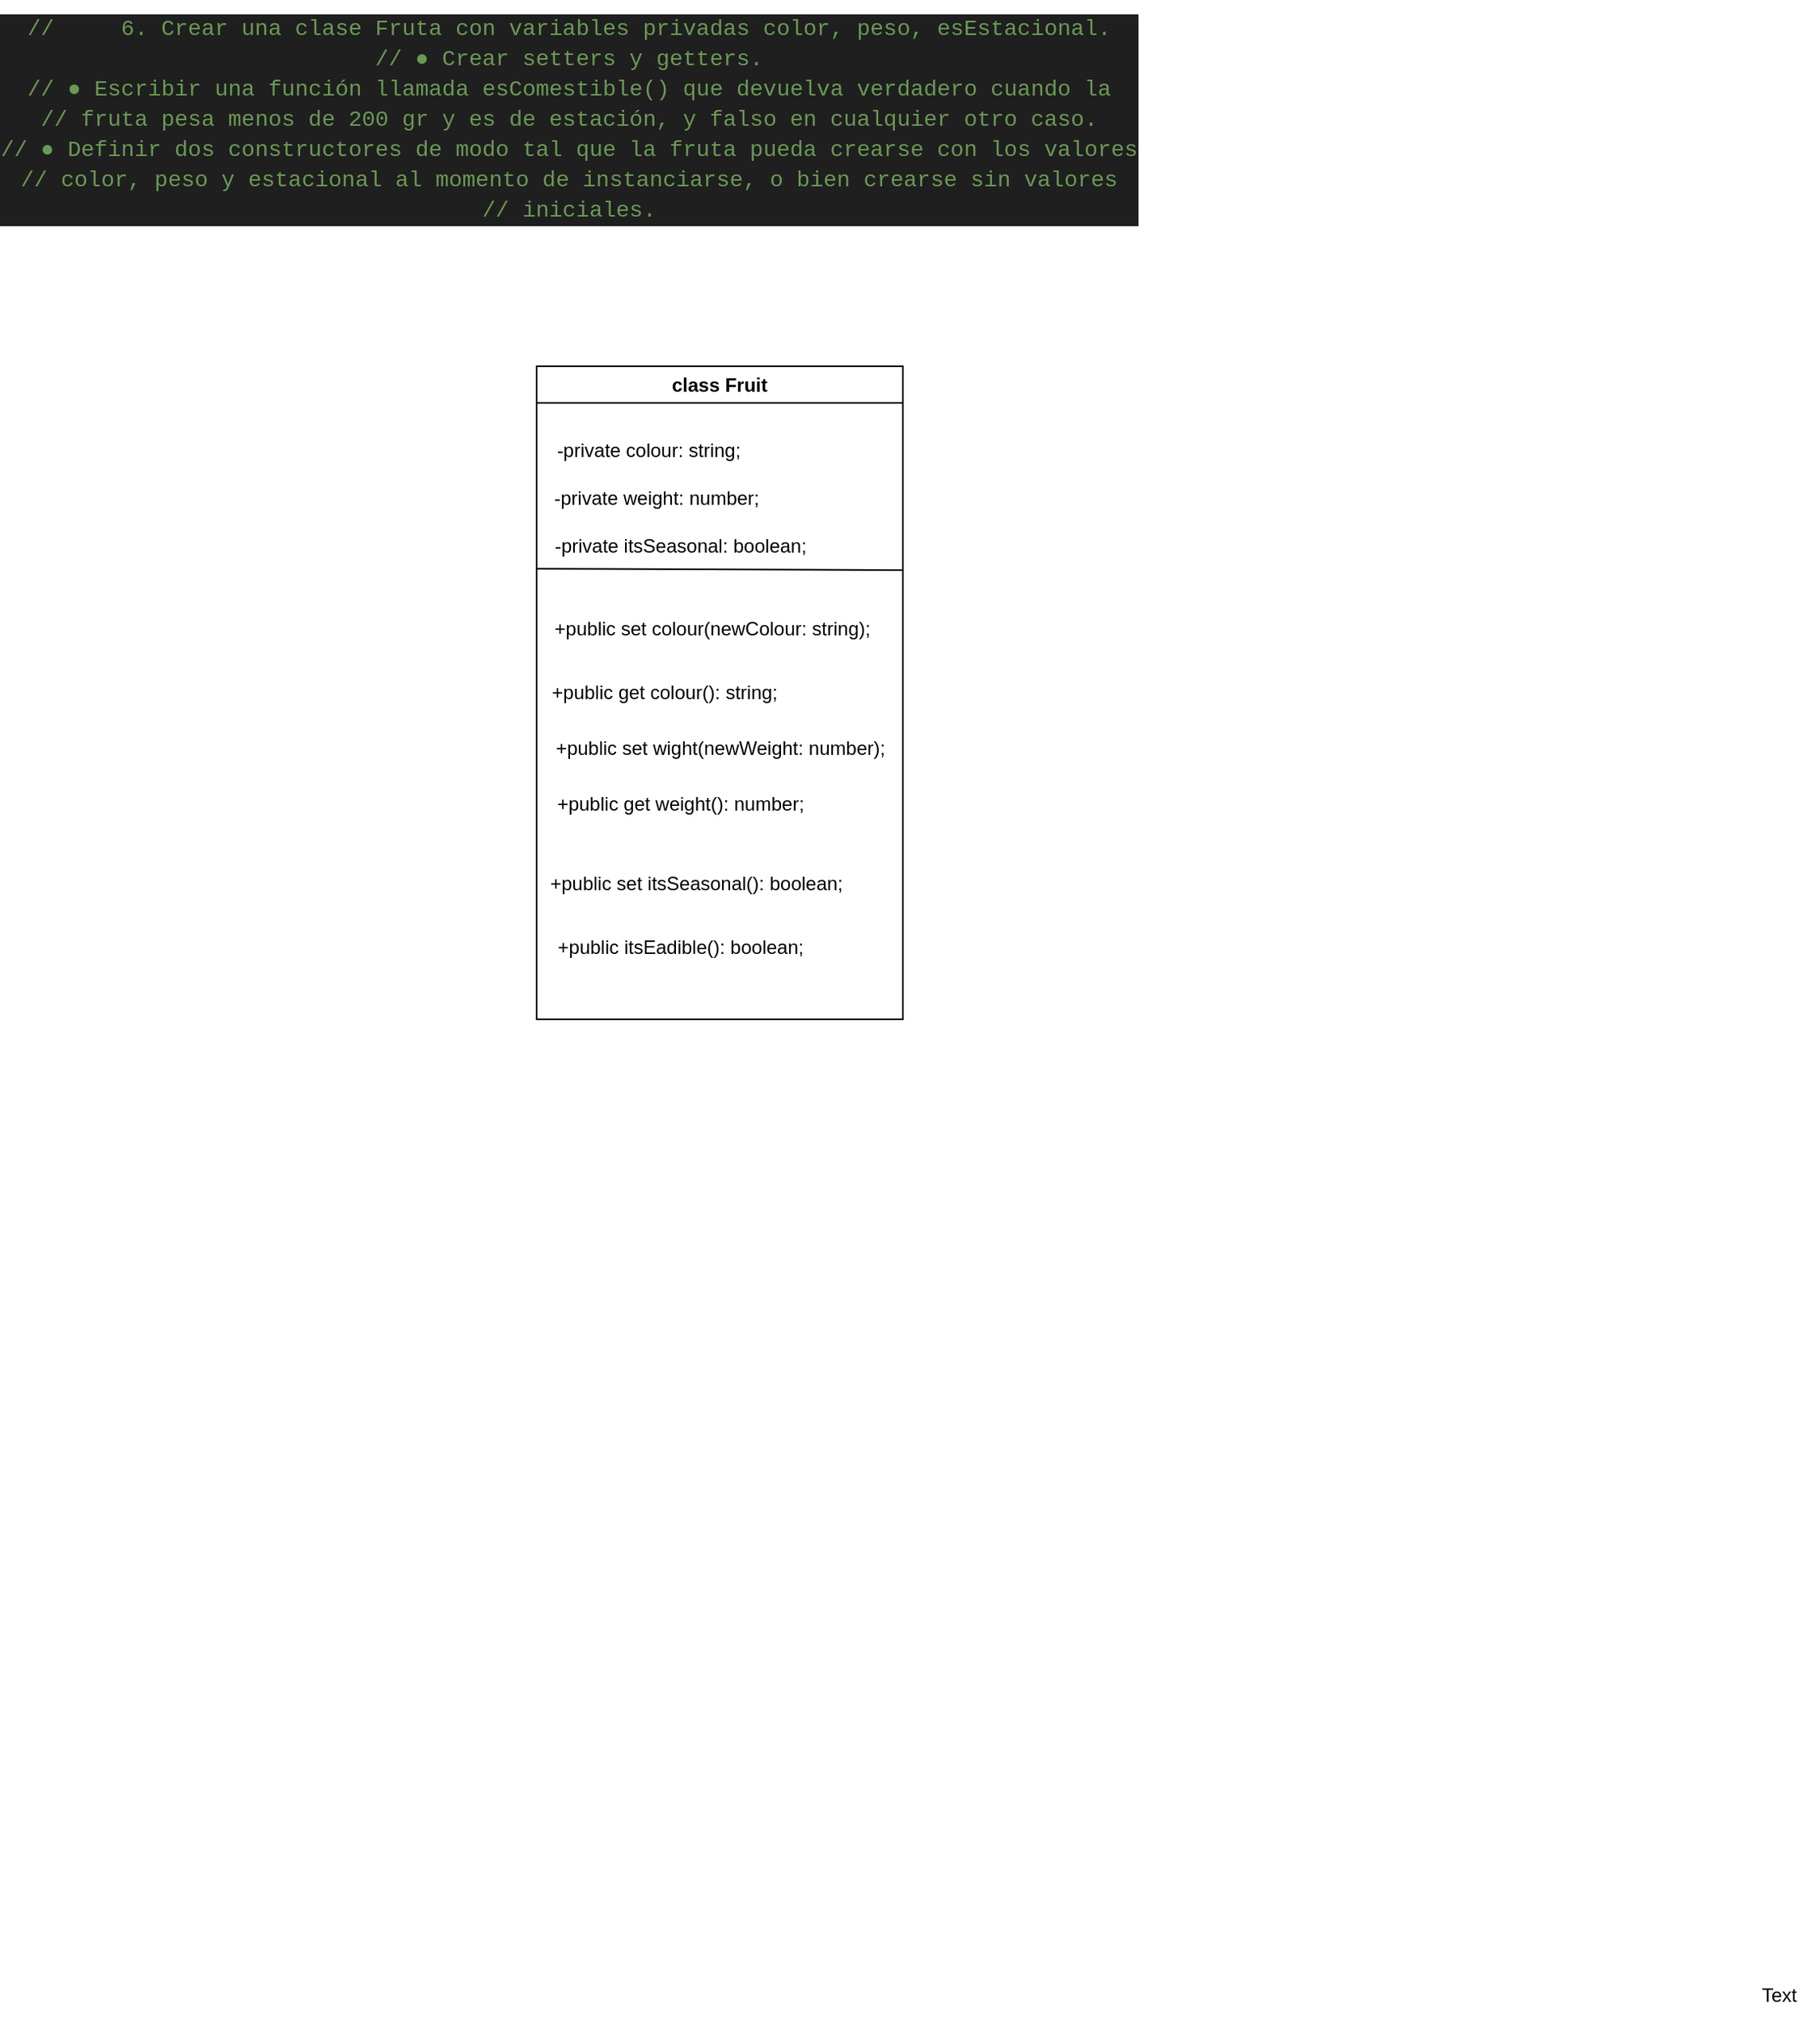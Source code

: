<mxfile>
    <diagram id="mHjWeVDlj0FnVguyDWWG" name="Page-1">
        <mxGraphModel dx="1636" dy="1762" grid="1" gridSize="10" guides="1" tooltips="1" connect="1" arrows="1" fold="1" page="1" pageScale="1" pageWidth="850" pageHeight="1100" math="0" shadow="0">
            <root>
                <mxCell id="0"/>
                <mxCell id="1" parent="0"/>
                <mxCell id="2" value="Text" style="text;html=1;align=center;verticalAlign=middle;resizable=0;points=[];autosize=1;strokeColor=none;fillColor=none;" vertex="1" parent="1">
                    <mxGeometry x="255" y="218" width="50" height="30" as="geometry"/>
                </mxCell>
                <mxCell id="3" value="&lt;div style=&quot;color: rgb(204, 204, 204); background-color: rgb(31, 31, 31); font-family: Consolas, &amp;quot;Courier New&amp;quot;, monospace; font-size: 14px; line-height: 19px; white-space-collapse: preserve;&quot;&gt;&lt;div&gt;&lt;span style=&quot;color: #6a9955;&quot;&gt;// &amp;nbsp; &amp;nbsp; 6. Crear una clase Fruta con variables privadas color, peso, esEstacional.&lt;/span&gt;&lt;/div&gt;&lt;div&gt;&lt;span style=&quot;color: #6a9955;&quot;&gt;// ● Crear setters y getters.&lt;/span&gt;&lt;/div&gt;&lt;div&gt;&lt;span style=&quot;color: #6a9955;&quot;&gt;// ● Escribir una función llamada esComestible() que devuelva verdadero cuando la&lt;/span&gt;&lt;/div&gt;&lt;div&gt;&lt;span style=&quot;color: #6a9955;&quot;&gt;// fruta pesa menos de 200 gr y es de estación, y falso en cualquier otro caso.&lt;/span&gt;&lt;/div&gt;&lt;div&gt;&lt;span style=&quot;color: #6a9955;&quot;&gt;// ● Definir dos constructores de modo tal que la fruta pueda crearse con los valores&lt;/span&gt;&lt;/div&gt;&lt;div&gt;&lt;span style=&quot;color: #6a9955;&quot;&gt;// color, peso y estacional al momento de instanciarse, o bien crearse sin valores&lt;/span&gt;&lt;/div&gt;&lt;div&gt;&lt;span style=&quot;color: #6a9955;&quot;&gt;// iniciales.&lt;/span&gt;&lt;/div&gt;&lt;/div&gt;" style="text;html=1;align=center;verticalAlign=middle;resizable=0;points=[];autosize=1;strokeColor=none;fillColor=none;" vertex="1" parent="1">
                    <mxGeometry x="-820" y="-1020" width="680" height="150" as="geometry"/>
                </mxCell>
                <mxCell id="5" value="class Fruit" style="swimlane;whiteSpace=wrap;html=1;" vertex="1" parent="1">
                    <mxGeometry x="-500" y="-790" width="230" height="410" as="geometry"/>
                </mxCell>
                <mxCell id="7" value="-private weight: number;" style="text;html=1;align=center;verticalAlign=middle;resizable=0;points=[];autosize=1;strokeColor=none;fillColor=none;" vertex="1" parent="5">
                    <mxGeometry y="68" width="150" height="30" as="geometry"/>
                </mxCell>
                <mxCell id="8" value="-private itsSeasonal: boolean;" style="text;html=1;align=center;verticalAlign=middle;resizable=0;points=[];autosize=1;strokeColor=none;fillColor=none;" vertex="1" parent="5">
                    <mxGeometry y="98" width="180" height="30" as="geometry"/>
                </mxCell>
                <mxCell id="9" value="+public set colour(newColour: string);" style="text;html=1;align=center;verticalAlign=middle;resizable=0;points=[];autosize=1;strokeColor=none;fillColor=none;" vertex="1" parent="5">
                    <mxGeometry y="150" width="220" height="30" as="geometry"/>
                </mxCell>
                <mxCell id="12" value="+public set wight(newWeight: number);" style="text;html=1;align=center;verticalAlign=middle;resizable=0;points=[];autosize=1;strokeColor=none;fillColor=none;" vertex="1" parent="5">
                    <mxGeometry y="225" width="230" height="30" as="geometry"/>
                </mxCell>
                <mxCell id="13" value="+public get weight(): number;" style="text;html=1;align=center;verticalAlign=middle;resizable=0;points=[];autosize=1;strokeColor=none;fillColor=none;" vertex="1" parent="5">
                    <mxGeometry y="260" width="180" height="30" as="geometry"/>
                </mxCell>
                <mxCell id="11" value="+public get colour(): string;" style="text;html=1;align=center;verticalAlign=middle;resizable=0;points=[];autosize=1;strokeColor=none;fillColor=none;" vertex="1" parent="5">
                    <mxGeometry x="-5" y="190" width="170" height="30" as="geometry"/>
                </mxCell>
                <mxCell id="14" value="+public itsEadible(): boolean;" style="text;html=1;align=center;verticalAlign=middle;resizable=0;points=[];autosize=1;strokeColor=none;fillColor=none;" vertex="1" parent="5">
                    <mxGeometry y="350" width="180" height="30" as="geometry"/>
                </mxCell>
                <mxCell id="15" value="+public set itsSeasonal(): boolean;" style="text;html=1;align=center;verticalAlign=middle;resizable=0;points=[];autosize=1;strokeColor=none;fillColor=none;" vertex="1" parent="5">
                    <mxGeometry x="-5" y="310" width="210" height="30" as="geometry"/>
                </mxCell>
                <mxCell id="16" value="" style="endArrow=none;html=1;exitX=-0.003;exitY=0.969;exitDx=0;exitDy=0;exitPerimeter=0;" edge="1" parent="5" source="8">
                    <mxGeometry width="50" height="50" relative="1" as="geometry">
                        <mxPoint x="65" y="178" as="sourcePoint"/>
                        <mxPoint x="230" y="128" as="targetPoint"/>
                    </mxGeometry>
                </mxCell>
                <mxCell id="6" value="-private colour: string;" style="text;html=1;align=center;verticalAlign=middle;resizable=0;points=[];autosize=1;strokeColor=none;fillColor=none;" vertex="1" parent="1">
                    <mxGeometry x="-500" y="-752" width="140" height="30" as="geometry"/>
                </mxCell>
            </root>
        </mxGraphModel>
    </diagram>
</mxfile>